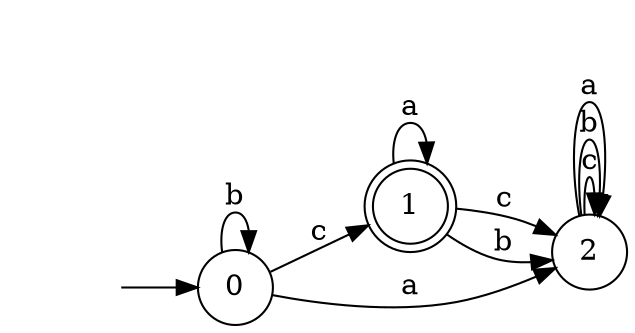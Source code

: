 digraph {
  rankdir=LR;
  0 [label="0", shape = circle];
  0 -> 1 [label="c"];
  0 -> 0 [label="b"];
  0 -> 2 [label="a"];
  1 [label="1", shape = doublecircle];
  1 -> 2 [label="c"];
  1 -> 2 [label="b"];
  1 -> 1 [label="a"];
  2 [label="2", shape = circle];
  2 -> 2 [label="c"];
  2 -> 2 [label="b"];
  2 -> 2 [label="a"];
  3 [label="", shape = plaintext];
  3 -> 0 [label=""];
}
